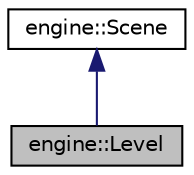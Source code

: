 digraph "engine::Level"
{
  edge [fontname="Helvetica",fontsize="10",labelfontname="Helvetica",labelfontsize="10"];
  node [fontname="Helvetica",fontsize="10",shape=record];
  Node1 [label="engine::Level",height=0.2,width=0.4,color="black", fillcolor="grey75", style="filled", fontcolor="black"];
  Node2 -> Node1 [dir="back",color="midnightblue",fontsize="10",style="solid"];
  Node2 [label="engine::Scene",height=0.2,width=0.4,color="black", fillcolor="white", style="filled",URL="$classengine_1_1_scene.html",tooltip="A Scene class. "];
}
